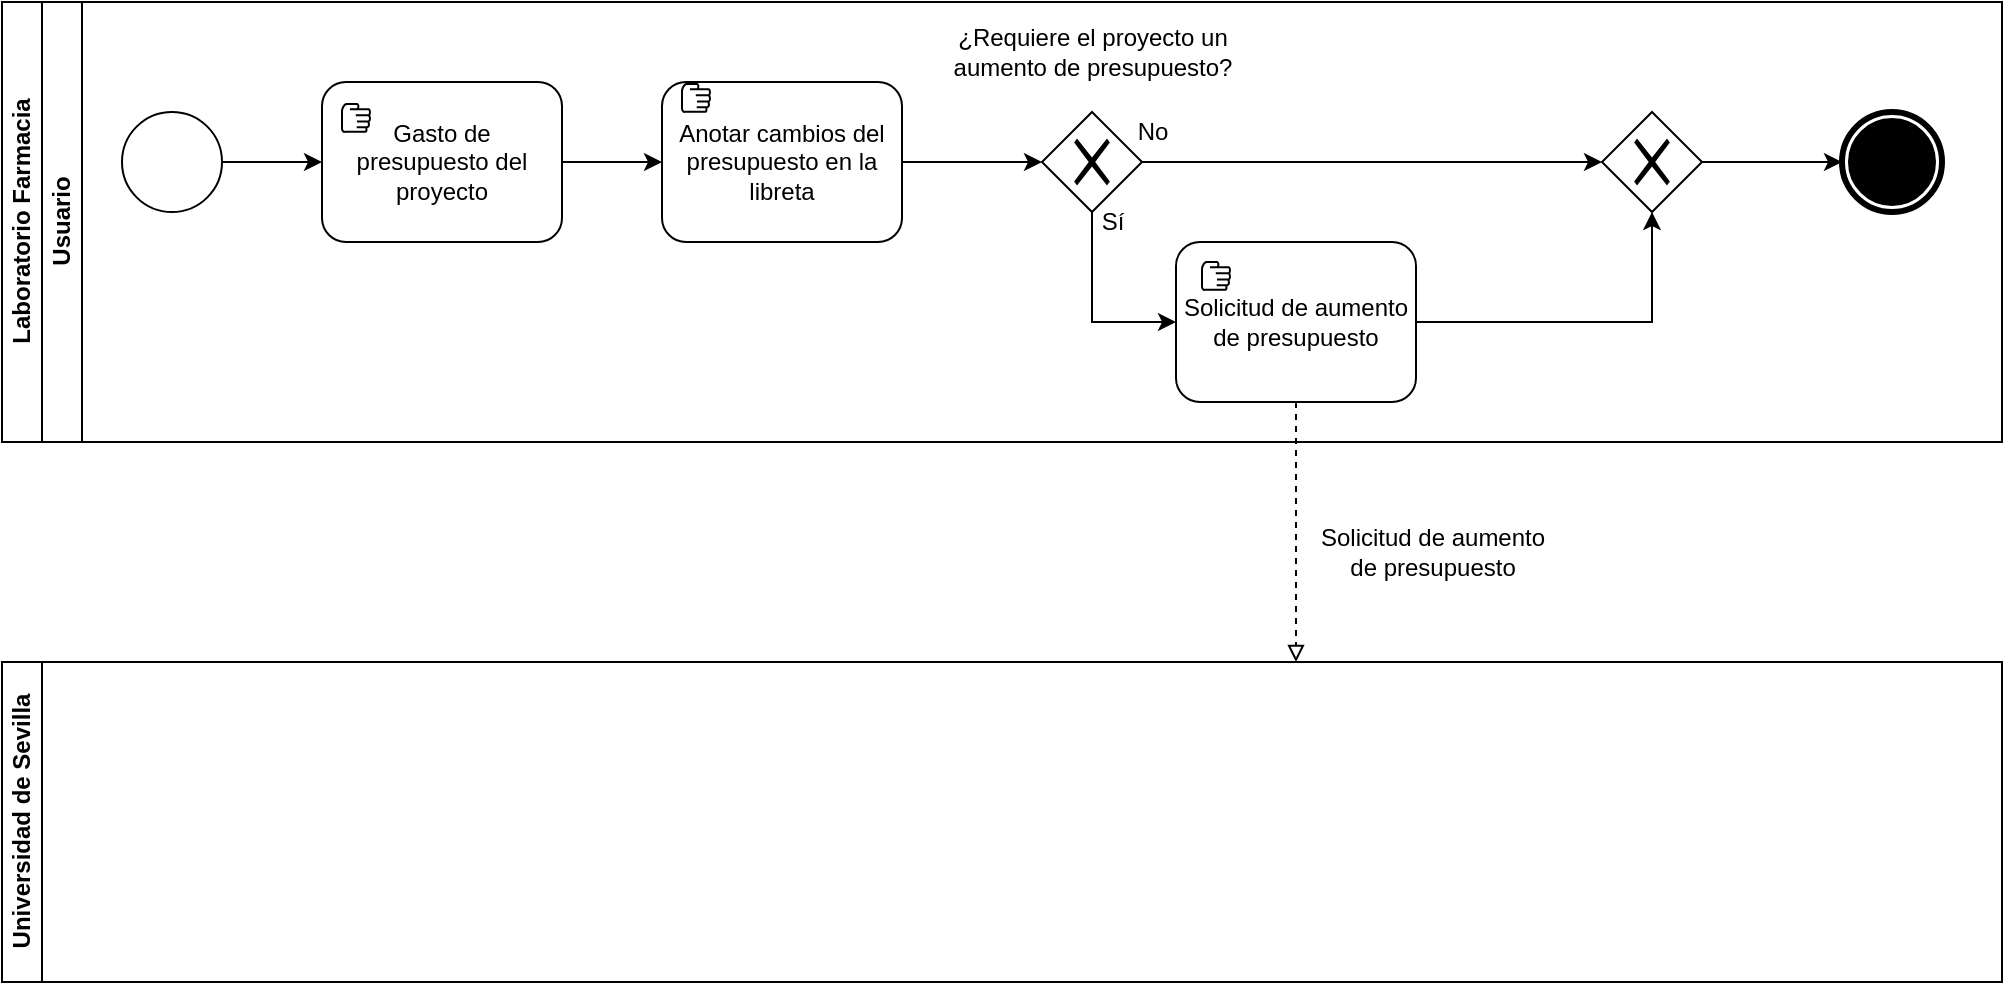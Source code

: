 <mxfile version="13.10.5" type="device"><diagram id="prtHgNgQTEPvFCAcTncT" name="Page-1"><mxGraphModel dx="1129" dy="619" grid="1" gridSize="10" guides="1" tooltips="1" connect="1" arrows="1" fold="1" page="1" pageScale="1" pageWidth="827" pageHeight="1169" math="0" shadow="0"><root><mxCell id="0"/><mxCell id="1" parent="0"/><mxCell id="0KC7KV78Sa8Y-Omau1Zs-1" value="Laboratorio Farmacia" style="swimlane;html=1;childLayout=stackLayout;resizeParent=1;resizeParentMax=0;horizontal=0;startSize=20;horizontalStack=0;" parent="1" vertex="1"><mxGeometry x="120" y="610" width="1000" height="220" as="geometry"/></mxCell><mxCell id="0KC7KV78Sa8Y-Omau1Zs-2" value="Usuario" style="swimlane;html=1;startSize=20;horizontal=0;" parent="0KC7KV78Sa8Y-Omau1Zs-1" vertex="1"><mxGeometry x="20" width="980" height="220" as="geometry"/></mxCell><mxCell id="0KC7KV78Sa8Y-Omau1Zs-3" style="edgeStyle=orthogonalEdgeStyle;rounded=0;orthogonalLoop=1;jettySize=auto;html=1;exitX=1;exitY=0.5;exitDx=0;exitDy=0;entryX=0;entryY=0.5;entryDx=0;entryDy=0;" parent="0KC7KV78Sa8Y-Omau1Zs-2" source="0KC7KV78Sa8Y-Omau1Zs-4" target="0KC7KV78Sa8Y-Omau1Zs-6" edge="1"><mxGeometry relative="1" as="geometry"/></mxCell><mxCell id="0KC7KV78Sa8Y-Omau1Zs-4" value="" style="shape=mxgraph.bpmn.shape;html=1;verticalLabelPosition=bottom;labelBackgroundColor=#ffffff;verticalAlign=top;align=center;perimeter=ellipsePerimeter;outlineConnect=0;outline=standard;symbol=general;" parent="0KC7KV78Sa8Y-Omau1Zs-2" vertex="1"><mxGeometry x="40" y="55" width="50" height="50" as="geometry"/></mxCell><mxCell id="0KC7KV78Sa8Y-Omau1Zs-11" style="edgeStyle=orthogonalEdgeStyle;rounded=0;orthogonalLoop=1;jettySize=auto;html=1;exitX=1;exitY=0.5;exitDx=0;exitDy=0;entryX=0;entryY=0.5;entryDx=0;entryDy=0;" parent="0KC7KV78Sa8Y-Omau1Zs-2" source="0KC7KV78Sa8Y-Omau1Zs-6" target="0KC7KV78Sa8Y-Omau1Zs-9" edge="1"><mxGeometry relative="1" as="geometry"/></mxCell><mxCell id="0KC7KV78Sa8Y-Omau1Zs-6" value="Gasto de presupuesto del proyecto" style="shape=ext;rounded=1;html=1;whiteSpace=wrap;" parent="0KC7KV78Sa8Y-Omau1Zs-2" vertex="1"><mxGeometry x="140" y="40" width="120" height="80" as="geometry"/></mxCell><mxCell id="0KC7KV78Sa8Y-Omau1Zs-7" value="" style="shape=mxgraph.bpmn.manual_task;html=1;outlineConnect=0;" parent="0KC7KV78Sa8Y-Omau1Zs-2" vertex="1"><mxGeometry x="150" y="51" width="14" height="14" as="geometry"/></mxCell><mxCell id="0KC7KV78Sa8Y-Omau1Zs-8" value="" style="shape=mxgraph.bpmn.shape;html=1;verticalLabelPosition=bottom;labelBackgroundColor=#ffffff;verticalAlign=top;align=center;perimeter=ellipsePerimeter;outlineConnect=0;outline=end;symbol=terminate;" parent="0KC7KV78Sa8Y-Omau1Zs-2" vertex="1"><mxGeometry x="900" y="55" width="50" height="50" as="geometry"/></mxCell><mxCell id="0KC7KV78Sa8Y-Omau1Zs-13" style="edgeStyle=orthogonalEdgeStyle;rounded=0;orthogonalLoop=1;jettySize=auto;html=1;exitX=1;exitY=0.5;exitDx=0;exitDy=0;entryX=0;entryY=0.5;entryDx=0;entryDy=0;" parent="0KC7KV78Sa8Y-Omau1Zs-2" source="0KC7KV78Sa8Y-Omau1Zs-9" target="0KC7KV78Sa8Y-Omau1Zs-12" edge="1"><mxGeometry relative="1" as="geometry"/></mxCell><mxCell id="0KC7KV78Sa8Y-Omau1Zs-9" value="Anotar cambios del presupuesto en la libreta" style="shape=ext;rounded=1;html=1;whiteSpace=wrap;" parent="0KC7KV78Sa8Y-Omau1Zs-2" vertex="1"><mxGeometry x="310" y="40" width="120" height="80" as="geometry"/></mxCell><mxCell id="0KC7KV78Sa8Y-Omau1Zs-10" value="" style="shape=mxgraph.bpmn.manual_task;html=1;outlineConnect=0;" parent="0KC7KV78Sa8Y-Omau1Zs-2" vertex="1"><mxGeometry x="320" y="41" width="14" height="14" as="geometry"/></mxCell><mxCell id="0KC7KV78Sa8Y-Omau1Zs-14" style="edgeStyle=orthogonalEdgeStyle;rounded=0;orthogonalLoop=1;jettySize=auto;html=1;exitX=1;exitY=0.5;exitDx=0;exitDy=0;entryX=0;entryY=0.5;entryDx=0;entryDy=0;" parent="0KC7KV78Sa8Y-Omau1Zs-2" source="0KC7KV78Sa8Y-Omau1Zs-12" target="8fAupZxCvfM1hlO9VDuB-1" edge="1"><mxGeometry relative="1" as="geometry"/></mxCell><mxCell id="0KC7KV78Sa8Y-Omau1Zs-43" style="edgeStyle=orthogonalEdgeStyle;rounded=0;orthogonalLoop=1;jettySize=auto;html=1;exitX=0.5;exitY=1;exitDx=0;exitDy=0;entryX=0;entryY=0.5;entryDx=0;entryDy=0;" parent="0KC7KV78Sa8Y-Omau1Zs-2" source="0KC7KV78Sa8Y-Omau1Zs-12" target="0KC7KV78Sa8Y-Omau1Zs-41" edge="1"><mxGeometry relative="1" as="geometry"/></mxCell><mxCell id="0KC7KV78Sa8Y-Omau1Zs-12" value="" style="shape=mxgraph.bpmn.shape;html=1;verticalLabelPosition=bottom;labelBackgroundColor=#ffffff;verticalAlign=top;align=center;perimeter=rhombusPerimeter;background=gateway;outlineConnect=0;outline=none;symbol=exclusiveGw;" parent="0KC7KV78Sa8Y-Omau1Zs-2" vertex="1"><mxGeometry x="500" y="55" width="50" height="50" as="geometry"/></mxCell><mxCell id="0KC7KV78Sa8Y-Omau1Zs-44" style="edgeStyle=orthogonalEdgeStyle;rounded=0;orthogonalLoop=1;jettySize=auto;html=1;exitX=1;exitY=0.5;exitDx=0;exitDy=0;entryX=0.5;entryY=1;entryDx=0;entryDy=0;" parent="0KC7KV78Sa8Y-Omau1Zs-2" source="0KC7KV78Sa8Y-Omau1Zs-41" target="8fAupZxCvfM1hlO9VDuB-1" edge="1"><mxGeometry relative="1" as="geometry"/></mxCell><mxCell id="0KC7KV78Sa8Y-Omau1Zs-41" value="Solicitud de aumento de presupuesto" style="shape=ext;rounded=1;html=1;whiteSpace=wrap;" parent="0KC7KV78Sa8Y-Omau1Zs-2" vertex="1"><mxGeometry x="567" y="120" width="120" height="80" as="geometry"/></mxCell><mxCell id="0KC7KV78Sa8Y-Omau1Zs-42" value="" style="shape=mxgraph.bpmn.manual_task;html=1;outlineConnect=0;" parent="0KC7KV78Sa8Y-Omau1Zs-2" vertex="1"><mxGeometry x="580" y="130" width="14" height="14" as="geometry"/></mxCell><mxCell id="0KC7KV78Sa8Y-Omau1Zs-48" value="¿Requiere el proyecto un &lt;br&gt;aumento de presupuesto?" style="text;html=1;align=center;verticalAlign=middle;resizable=0;points=[];autosize=1;" parent="0KC7KV78Sa8Y-Omau1Zs-2" vertex="1"><mxGeometry x="450" y="10" width="150" height="30" as="geometry"/></mxCell><mxCell id="0KC7KV78Sa8Y-Omau1Zs-50" value="No" style="text;html=1;align=center;verticalAlign=middle;resizable=0;points=[];autosize=1;" parent="0KC7KV78Sa8Y-Omau1Zs-2" vertex="1"><mxGeometry x="540" y="55" width="30" height="20" as="geometry"/></mxCell><mxCell id="0KC7KV78Sa8Y-Omau1Zs-49" value="Sí" style="text;html=1;align=center;verticalAlign=middle;resizable=0;points=[];autosize=1;" parent="0KC7KV78Sa8Y-Omau1Zs-2" vertex="1"><mxGeometry x="520" y="100" width="30" height="20" as="geometry"/></mxCell><mxCell id="8fAupZxCvfM1hlO9VDuB-2" style="edgeStyle=orthogonalEdgeStyle;rounded=0;orthogonalLoop=1;jettySize=auto;html=1;exitX=1;exitY=0.5;exitDx=0;exitDy=0;entryX=0;entryY=0.5;entryDx=0;entryDy=0;" edge="1" parent="0KC7KV78Sa8Y-Omau1Zs-2" source="8fAupZxCvfM1hlO9VDuB-1" target="0KC7KV78Sa8Y-Omau1Zs-8"><mxGeometry relative="1" as="geometry"/></mxCell><mxCell id="8fAupZxCvfM1hlO9VDuB-1" value="" style="shape=mxgraph.bpmn.shape;html=1;verticalLabelPosition=bottom;labelBackgroundColor=#ffffff;verticalAlign=top;align=center;perimeter=rhombusPerimeter;background=gateway;outlineConnect=0;outline=none;symbol=exclusiveGw;" vertex="1" parent="0KC7KV78Sa8Y-Omau1Zs-2"><mxGeometry x="780" y="55" width="50" height="50" as="geometry"/></mxCell><mxCell id="0KC7KV78Sa8Y-Omau1Zs-28" value="Universidad de Sevilla" style="swimlane;html=1;childLayout=stackLayout;resizeParent=1;resizeParentMax=0;horizontal=0;startSize=20;horizontalStack=0;" parent="1" vertex="1"><mxGeometry x="120" y="940" width="1000" height="160" as="geometry"/></mxCell><mxCell id="0KC7KV78Sa8Y-Omau1Zs-46" style="edgeStyle=orthogonalEdgeStyle;rounded=0;orthogonalLoop=1;jettySize=auto;html=1;exitX=0.5;exitY=1;exitDx=0;exitDy=0;dashed=1;endArrow=block;endFill=0;" parent="1" source="0KC7KV78Sa8Y-Omau1Zs-41" edge="1"><mxGeometry relative="1" as="geometry"><mxPoint x="767" y="940" as="targetPoint"/></mxGeometry></mxCell><mxCell id="0KC7KV78Sa8Y-Omau1Zs-47" value="Solicitud de aumento &lt;br&gt;de presupuesto" style="text;html=1;align=center;verticalAlign=middle;resizable=0;points=[];autosize=1;" parent="1" vertex="1"><mxGeometry x="770" y="870" width="130" height="30" as="geometry"/></mxCell></root></mxGraphModel></diagram></mxfile>